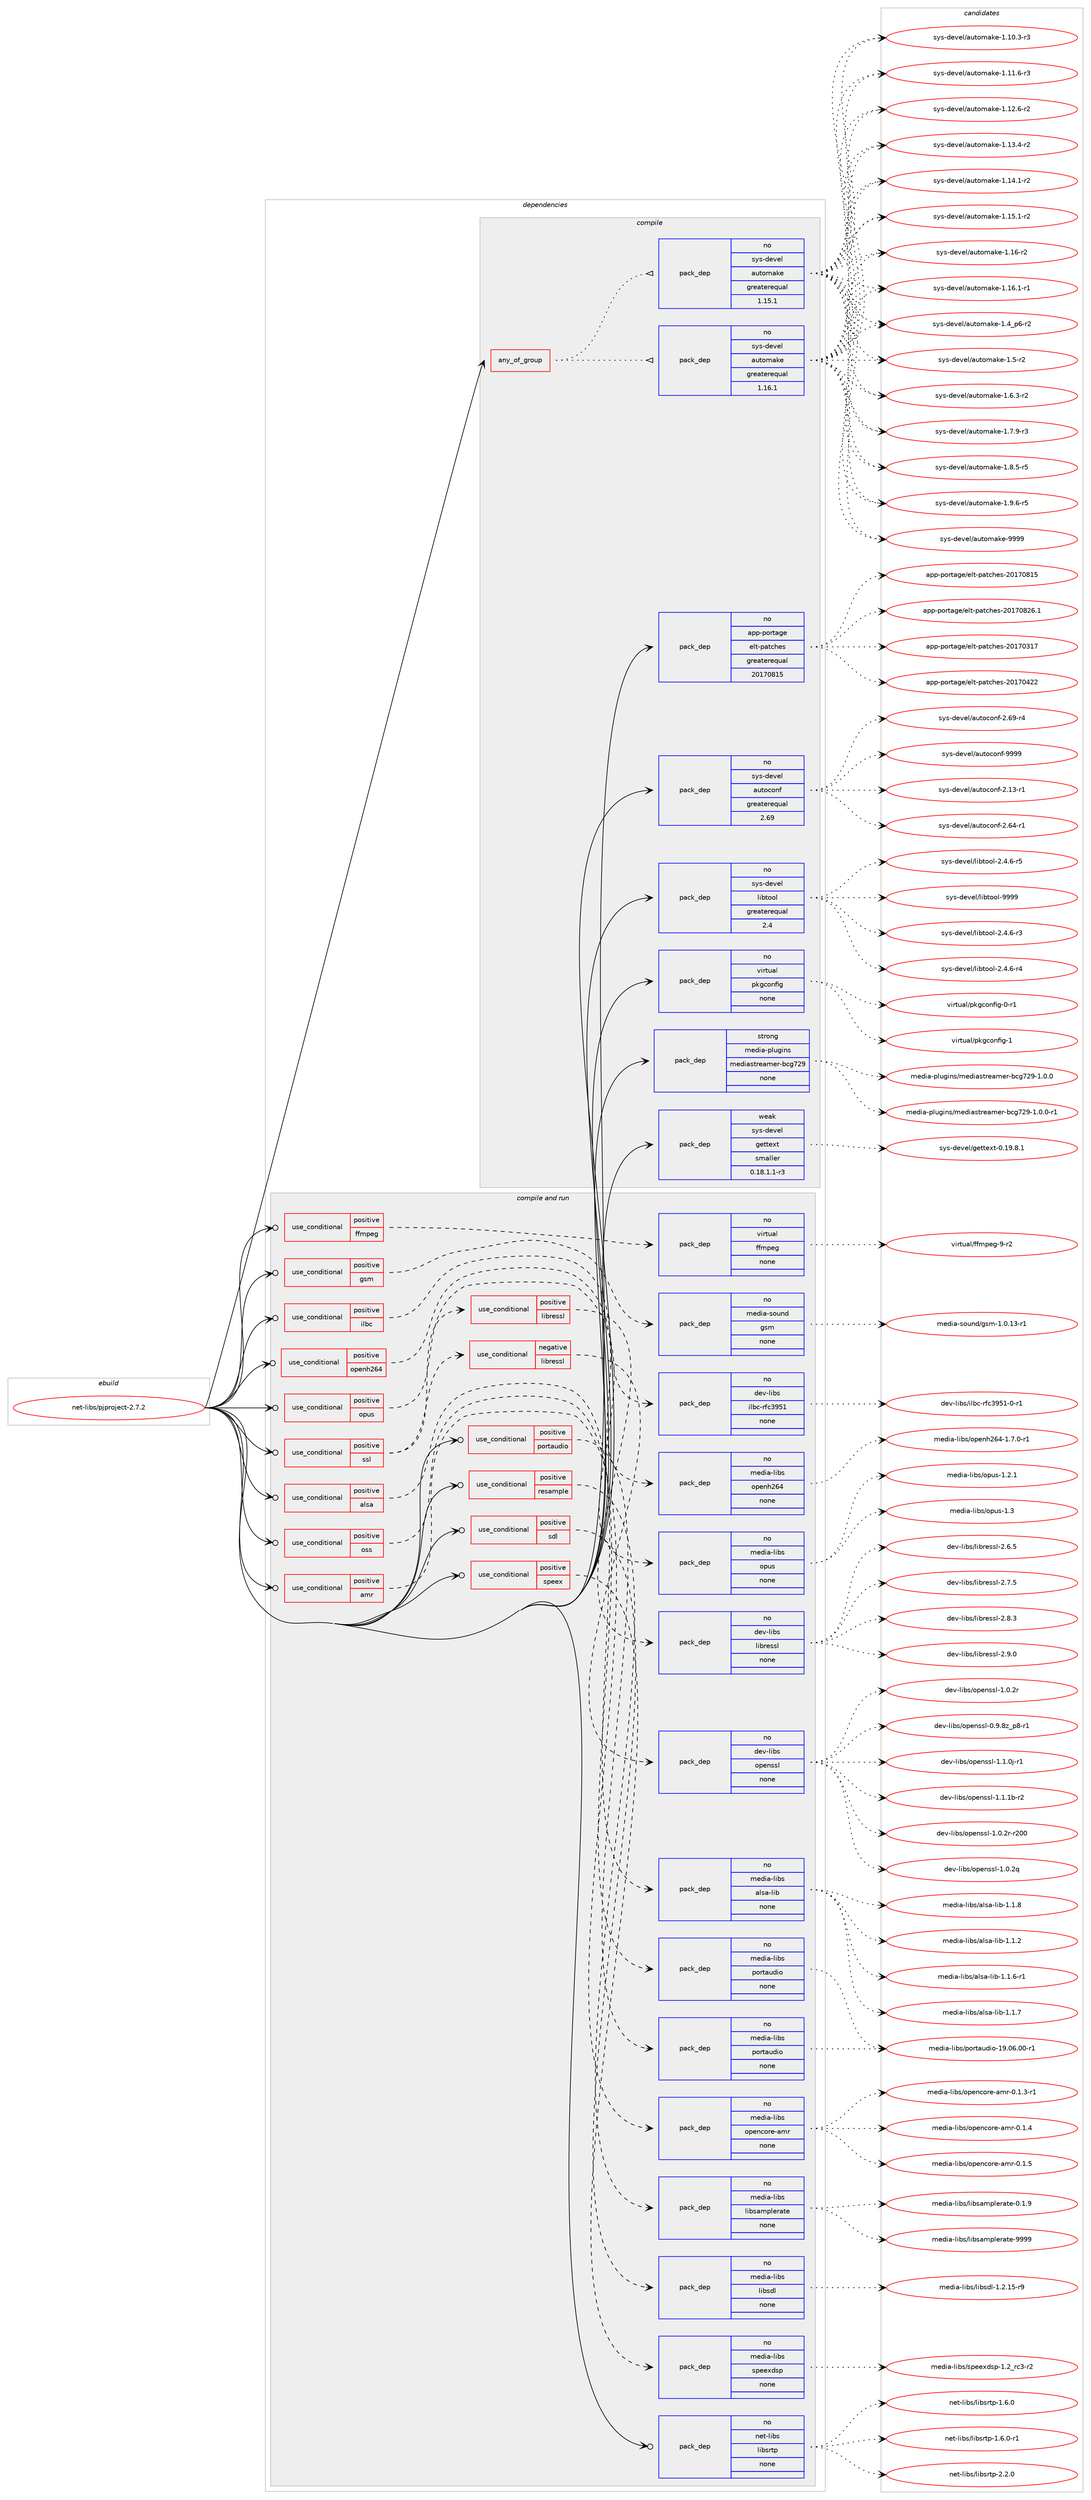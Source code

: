 digraph prolog {

# *************
# Graph options
# *************

newrank=true;
concentrate=true;
compound=true;
graph [rankdir=LR,fontname=Helvetica,fontsize=10,ranksep=1.5];#, ranksep=2.5, nodesep=0.2];
edge  [arrowhead=vee];
node  [fontname=Helvetica,fontsize=10];

# **********
# The ebuild
# **********

subgraph cluster_leftcol {
color=gray;
rank=same;
label=<<i>ebuild</i>>;
id [label="net-libs/pjproject-2.7.2", color=red, width=4, href="../net-libs/pjproject-2.7.2.svg"];
}

# ****************
# The dependencies
# ****************

subgraph cluster_midcol {
color=gray;
label=<<i>dependencies</i>>;
subgraph cluster_compile {
fillcolor="#eeeeee";
style=filled;
label=<<i>compile</i>>;
subgraph any26203 {
dependency1661748 [label=<<TABLE BORDER="0" CELLBORDER="1" CELLSPACING="0" CELLPADDING="4"><TR><TD CELLPADDING="10">any_of_group</TD></TR></TABLE>>, shape=none, color=red];subgraph pack1188026 {
dependency1661749 [label=<<TABLE BORDER="0" CELLBORDER="1" CELLSPACING="0" CELLPADDING="4" WIDTH="220"><TR><TD ROWSPAN="6" CELLPADDING="30">pack_dep</TD></TR><TR><TD WIDTH="110">no</TD></TR><TR><TD>sys-devel</TD></TR><TR><TD>automake</TD></TR><TR><TD>greaterequal</TD></TR><TR><TD>1.16.1</TD></TR></TABLE>>, shape=none, color=blue];
}
dependency1661748:e -> dependency1661749:w [weight=20,style="dotted",arrowhead="oinv"];
subgraph pack1188027 {
dependency1661750 [label=<<TABLE BORDER="0" CELLBORDER="1" CELLSPACING="0" CELLPADDING="4" WIDTH="220"><TR><TD ROWSPAN="6" CELLPADDING="30">pack_dep</TD></TR><TR><TD WIDTH="110">no</TD></TR><TR><TD>sys-devel</TD></TR><TR><TD>automake</TD></TR><TR><TD>greaterequal</TD></TR><TR><TD>1.15.1</TD></TR></TABLE>>, shape=none, color=blue];
}
dependency1661748:e -> dependency1661750:w [weight=20,style="dotted",arrowhead="oinv"];
}
id:e -> dependency1661748:w [weight=20,style="solid",arrowhead="vee"];
subgraph pack1188028 {
dependency1661751 [label=<<TABLE BORDER="0" CELLBORDER="1" CELLSPACING="0" CELLPADDING="4" WIDTH="220"><TR><TD ROWSPAN="6" CELLPADDING="30">pack_dep</TD></TR><TR><TD WIDTH="110">no</TD></TR><TR><TD>app-portage</TD></TR><TR><TD>elt-patches</TD></TR><TR><TD>greaterequal</TD></TR><TR><TD>20170815</TD></TR></TABLE>>, shape=none, color=blue];
}
id:e -> dependency1661751:w [weight=20,style="solid",arrowhead="vee"];
subgraph pack1188029 {
dependency1661752 [label=<<TABLE BORDER="0" CELLBORDER="1" CELLSPACING="0" CELLPADDING="4" WIDTH="220"><TR><TD ROWSPAN="6" CELLPADDING="30">pack_dep</TD></TR><TR><TD WIDTH="110">no</TD></TR><TR><TD>sys-devel</TD></TR><TR><TD>autoconf</TD></TR><TR><TD>greaterequal</TD></TR><TR><TD>2.69</TD></TR></TABLE>>, shape=none, color=blue];
}
id:e -> dependency1661752:w [weight=20,style="solid",arrowhead="vee"];
subgraph pack1188030 {
dependency1661753 [label=<<TABLE BORDER="0" CELLBORDER="1" CELLSPACING="0" CELLPADDING="4" WIDTH="220"><TR><TD ROWSPAN="6" CELLPADDING="30">pack_dep</TD></TR><TR><TD WIDTH="110">no</TD></TR><TR><TD>sys-devel</TD></TR><TR><TD>libtool</TD></TR><TR><TD>greaterequal</TD></TR><TR><TD>2.4</TD></TR></TABLE>>, shape=none, color=blue];
}
id:e -> dependency1661753:w [weight=20,style="solid",arrowhead="vee"];
subgraph pack1188031 {
dependency1661754 [label=<<TABLE BORDER="0" CELLBORDER="1" CELLSPACING="0" CELLPADDING="4" WIDTH="220"><TR><TD ROWSPAN="6" CELLPADDING="30">pack_dep</TD></TR><TR><TD WIDTH="110">no</TD></TR><TR><TD>virtual</TD></TR><TR><TD>pkgconfig</TD></TR><TR><TD>none</TD></TR><TR><TD></TD></TR></TABLE>>, shape=none, color=blue];
}
id:e -> dependency1661754:w [weight=20,style="solid",arrowhead="vee"];
subgraph pack1188032 {
dependency1661755 [label=<<TABLE BORDER="0" CELLBORDER="1" CELLSPACING="0" CELLPADDING="4" WIDTH="220"><TR><TD ROWSPAN="6" CELLPADDING="30">pack_dep</TD></TR><TR><TD WIDTH="110">strong</TD></TR><TR><TD>media-plugins</TD></TR><TR><TD>mediastreamer-bcg729</TD></TR><TR><TD>none</TD></TR><TR><TD></TD></TR></TABLE>>, shape=none, color=blue];
}
id:e -> dependency1661755:w [weight=20,style="solid",arrowhead="vee"];
subgraph pack1188033 {
dependency1661756 [label=<<TABLE BORDER="0" CELLBORDER="1" CELLSPACING="0" CELLPADDING="4" WIDTH="220"><TR><TD ROWSPAN="6" CELLPADDING="30">pack_dep</TD></TR><TR><TD WIDTH="110">weak</TD></TR><TR><TD>sys-devel</TD></TR><TR><TD>gettext</TD></TR><TR><TD>smaller</TD></TR><TR><TD>0.18.1.1-r3</TD></TR></TABLE>>, shape=none, color=blue];
}
id:e -> dependency1661756:w [weight=20,style="solid",arrowhead="vee"];
}
subgraph cluster_compileandrun {
fillcolor="#eeeeee";
style=filled;
label=<<i>compile and run</i>>;
subgraph cond446731 {
dependency1661757 [label=<<TABLE BORDER="0" CELLBORDER="1" CELLSPACING="0" CELLPADDING="4"><TR><TD ROWSPAN="3" CELLPADDING="10">use_conditional</TD></TR><TR><TD>positive</TD></TR><TR><TD>alsa</TD></TR></TABLE>>, shape=none, color=red];
subgraph pack1188034 {
dependency1661758 [label=<<TABLE BORDER="0" CELLBORDER="1" CELLSPACING="0" CELLPADDING="4" WIDTH="220"><TR><TD ROWSPAN="6" CELLPADDING="30">pack_dep</TD></TR><TR><TD WIDTH="110">no</TD></TR><TR><TD>media-libs</TD></TR><TR><TD>alsa-lib</TD></TR><TR><TD>none</TD></TR><TR><TD></TD></TR></TABLE>>, shape=none, color=blue];
}
dependency1661757:e -> dependency1661758:w [weight=20,style="dashed",arrowhead="vee"];
}
id:e -> dependency1661757:w [weight=20,style="solid",arrowhead="odotvee"];
subgraph cond446732 {
dependency1661759 [label=<<TABLE BORDER="0" CELLBORDER="1" CELLSPACING="0" CELLPADDING="4"><TR><TD ROWSPAN="3" CELLPADDING="10">use_conditional</TD></TR><TR><TD>positive</TD></TR><TR><TD>amr</TD></TR></TABLE>>, shape=none, color=red];
subgraph pack1188035 {
dependency1661760 [label=<<TABLE BORDER="0" CELLBORDER="1" CELLSPACING="0" CELLPADDING="4" WIDTH="220"><TR><TD ROWSPAN="6" CELLPADDING="30">pack_dep</TD></TR><TR><TD WIDTH="110">no</TD></TR><TR><TD>media-libs</TD></TR><TR><TD>opencore-amr</TD></TR><TR><TD>none</TD></TR><TR><TD></TD></TR></TABLE>>, shape=none, color=blue];
}
dependency1661759:e -> dependency1661760:w [weight=20,style="dashed",arrowhead="vee"];
}
id:e -> dependency1661759:w [weight=20,style="solid",arrowhead="odotvee"];
subgraph cond446733 {
dependency1661761 [label=<<TABLE BORDER="0" CELLBORDER="1" CELLSPACING="0" CELLPADDING="4"><TR><TD ROWSPAN="3" CELLPADDING="10">use_conditional</TD></TR><TR><TD>positive</TD></TR><TR><TD>ffmpeg</TD></TR></TABLE>>, shape=none, color=red];
subgraph pack1188036 {
dependency1661762 [label=<<TABLE BORDER="0" CELLBORDER="1" CELLSPACING="0" CELLPADDING="4" WIDTH="220"><TR><TD ROWSPAN="6" CELLPADDING="30">pack_dep</TD></TR><TR><TD WIDTH="110">no</TD></TR><TR><TD>virtual</TD></TR><TR><TD>ffmpeg</TD></TR><TR><TD>none</TD></TR><TR><TD></TD></TR></TABLE>>, shape=none, color=blue];
}
dependency1661761:e -> dependency1661762:w [weight=20,style="dashed",arrowhead="vee"];
}
id:e -> dependency1661761:w [weight=20,style="solid",arrowhead="odotvee"];
subgraph cond446734 {
dependency1661763 [label=<<TABLE BORDER="0" CELLBORDER="1" CELLSPACING="0" CELLPADDING="4"><TR><TD ROWSPAN="3" CELLPADDING="10">use_conditional</TD></TR><TR><TD>positive</TD></TR><TR><TD>gsm</TD></TR></TABLE>>, shape=none, color=red];
subgraph pack1188037 {
dependency1661764 [label=<<TABLE BORDER="0" CELLBORDER="1" CELLSPACING="0" CELLPADDING="4" WIDTH="220"><TR><TD ROWSPAN="6" CELLPADDING="30">pack_dep</TD></TR><TR><TD WIDTH="110">no</TD></TR><TR><TD>media-sound</TD></TR><TR><TD>gsm</TD></TR><TR><TD>none</TD></TR><TR><TD></TD></TR></TABLE>>, shape=none, color=blue];
}
dependency1661763:e -> dependency1661764:w [weight=20,style="dashed",arrowhead="vee"];
}
id:e -> dependency1661763:w [weight=20,style="solid",arrowhead="odotvee"];
subgraph cond446735 {
dependency1661765 [label=<<TABLE BORDER="0" CELLBORDER="1" CELLSPACING="0" CELLPADDING="4"><TR><TD ROWSPAN="3" CELLPADDING="10">use_conditional</TD></TR><TR><TD>positive</TD></TR><TR><TD>ilbc</TD></TR></TABLE>>, shape=none, color=red];
subgraph pack1188038 {
dependency1661766 [label=<<TABLE BORDER="0" CELLBORDER="1" CELLSPACING="0" CELLPADDING="4" WIDTH="220"><TR><TD ROWSPAN="6" CELLPADDING="30">pack_dep</TD></TR><TR><TD WIDTH="110">no</TD></TR><TR><TD>dev-libs</TD></TR><TR><TD>ilbc-rfc3951</TD></TR><TR><TD>none</TD></TR><TR><TD></TD></TR></TABLE>>, shape=none, color=blue];
}
dependency1661765:e -> dependency1661766:w [weight=20,style="dashed",arrowhead="vee"];
}
id:e -> dependency1661765:w [weight=20,style="solid",arrowhead="odotvee"];
subgraph cond446736 {
dependency1661767 [label=<<TABLE BORDER="0" CELLBORDER="1" CELLSPACING="0" CELLPADDING="4"><TR><TD ROWSPAN="3" CELLPADDING="10">use_conditional</TD></TR><TR><TD>positive</TD></TR><TR><TD>openh264</TD></TR></TABLE>>, shape=none, color=red];
subgraph pack1188039 {
dependency1661768 [label=<<TABLE BORDER="0" CELLBORDER="1" CELLSPACING="0" CELLPADDING="4" WIDTH="220"><TR><TD ROWSPAN="6" CELLPADDING="30">pack_dep</TD></TR><TR><TD WIDTH="110">no</TD></TR><TR><TD>media-libs</TD></TR><TR><TD>openh264</TD></TR><TR><TD>none</TD></TR><TR><TD></TD></TR></TABLE>>, shape=none, color=blue];
}
dependency1661767:e -> dependency1661768:w [weight=20,style="dashed",arrowhead="vee"];
}
id:e -> dependency1661767:w [weight=20,style="solid",arrowhead="odotvee"];
subgraph cond446737 {
dependency1661769 [label=<<TABLE BORDER="0" CELLBORDER="1" CELLSPACING="0" CELLPADDING="4"><TR><TD ROWSPAN="3" CELLPADDING="10">use_conditional</TD></TR><TR><TD>positive</TD></TR><TR><TD>opus</TD></TR></TABLE>>, shape=none, color=red];
subgraph pack1188040 {
dependency1661770 [label=<<TABLE BORDER="0" CELLBORDER="1" CELLSPACING="0" CELLPADDING="4" WIDTH="220"><TR><TD ROWSPAN="6" CELLPADDING="30">pack_dep</TD></TR><TR><TD WIDTH="110">no</TD></TR><TR><TD>media-libs</TD></TR><TR><TD>opus</TD></TR><TR><TD>none</TD></TR><TR><TD></TD></TR></TABLE>>, shape=none, color=blue];
}
dependency1661769:e -> dependency1661770:w [weight=20,style="dashed",arrowhead="vee"];
}
id:e -> dependency1661769:w [weight=20,style="solid",arrowhead="odotvee"];
subgraph cond446738 {
dependency1661771 [label=<<TABLE BORDER="0" CELLBORDER="1" CELLSPACING="0" CELLPADDING="4"><TR><TD ROWSPAN="3" CELLPADDING="10">use_conditional</TD></TR><TR><TD>positive</TD></TR><TR><TD>oss</TD></TR></TABLE>>, shape=none, color=red];
subgraph pack1188041 {
dependency1661772 [label=<<TABLE BORDER="0" CELLBORDER="1" CELLSPACING="0" CELLPADDING="4" WIDTH="220"><TR><TD ROWSPAN="6" CELLPADDING="30">pack_dep</TD></TR><TR><TD WIDTH="110">no</TD></TR><TR><TD>media-libs</TD></TR><TR><TD>portaudio</TD></TR><TR><TD>none</TD></TR><TR><TD></TD></TR></TABLE>>, shape=none, color=blue];
}
dependency1661771:e -> dependency1661772:w [weight=20,style="dashed",arrowhead="vee"];
}
id:e -> dependency1661771:w [weight=20,style="solid",arrowhead="odotvee"];
subgraph cond446739 {
dependency1661773 [label=<<TABLE BORDER="0" CELLBORDER="1" CELLSPACING="0" CELLPADDING="4"><TR><TD ROWSPAN="3" CELLPADDING="10">use_conditional</TD></TR><TR><TD>positive</TD></TR><TR><TD>portaudio</TD></TR></TABLE>>, shape=none, color=red];
subgraph pack1188042 {
dependency1661774 [label=<<TABLE BORDER="0" CELLBORDER="1" CELLSPACING="0" CELLPADDING="4" WIDTH="220"><TR><TD ROWSPAN="6" CELLPADDING="30">pack_dep</TD></TR><TR><TD WIDTH="110">no</TD></TR><TR><TD>media-libs</TD></TR><TR><TD>portaudio</TD></TR><TR><TD>none</TD></TR><TR><TD></TD></TR></TABLE>>, shape=none, color=blue];
}
dependency1661773:e -> dependency1661774:w [weight=20,style="dashed",arrowhead="vee"];
}
id:e -> dependency1661773:w [weight=20,style="solid",arrowhead="odotvee"];
subgraph cond446740 {
dependency1661775 [label=<<TABLE BORDER="0" CELLBORDER="1" CELLSPACING="0" CELLPADDING="4"><TR><TD ROWSPAN="3" CELLPADDING="10">use_conditional</TD></TR><TR><TD>positive</TD></TR><TR><TD>resample</TD></TR></TABLE>>, shape=none, color=red];
subgraph pack1188043 {
dependency1661776 [label=<<TABLE BORDER="0" CELLBORDER="1" CELLSPACING="0" CELLPADDING="4" WIDTH="220"><TR><TD ROWSPAN="6" CELLPADDING="30">pack_dep</TD></TR><TR><TD WIDTH="110">no</TD></TR><TR><TD>media-libs</TD></TR><TR><TD>libsamplerate</TD></TR><TR><TD>none</TD></TR><TR><TD></TD></TR></TABLE>>, shape=none, color=blue];
}
dependency1661775:e -> dependency1661776:w [weight=20,style="dashed",arrowhead="vee"];
}
id:e -> dependency1661775:w [weight=20,style="solid",arrowhead="odotvee"];
subgraph cond446741 {
dependency1661777 [label=<<TABLE BORDER="0" CELLBORDER="1" CELLSPACING="0" CELLPADDING="4"><TR><TD ROWSPAN="3" CELLPADDING="10">use_conditional</TD></TR><TR><TD>positive</TD></TR><TR><TD>sdl</TD></TR></TABLE>>, shape=none, color=red];
subgraph pack1188044 {
dependency1661778 [label=<<TABLE BORDER="0" CELLBORDER="1" CELLSPACING="0" CELLPADDING="4" WIDTH="220"><TR><TD ROWSPAN="6" CELLPADDING="30">pack_dep</TD></TR><TR><TD WIDTH="110">no</TD></TR><TR><TD>media-libs</TD></TR><TR><TD>libsdl</TD></TR><TR><TD>none</TD></TR><TR><TD></TD></TR></TABLE>>, shape=none, color=blue];
}
dependency1661777:e -> dependency1661778:w [weight=20,style="dashed",arrowhead="vee"];
}
id:e -> dependency1661777:w [weight=20,style="solid",arrowhead="odotvee"];
subgraph cond446742 {
dependency1661779 [label=<<TABLE BORDER="0" CELLBORDER="1" CELLSPACING="0" CELLPADDING="4"><TR><TD ROWSPAN="3" CELLPADDING="10">use_conditional</TD></TR><TR><TD>positive</TD></TR><TR><TD>speex</TD></TR></TABLE>>, shape=none, color=red];
subgraph pack1188045 {
dependency1661780 [label=<<TABLE BORDER="0" CELLBORDER="1" CELLSPACING="0" CELLPADDING="4" WIDTH="220"><TR><TD ROWSPAN="6" CELLPADDING="30">pack_dep</TD></TR><TR><TD WIDTH="110">no</TD></TR><TR><TD>media-libs</TD></TR><TR><TD>speexdsp</TD></TR><TR><TD>none</TD></TR><TR><TD></TD></TR></TABLE>>, shape=none, color=blue];
}
dependency1661779:e -> dependency1661780:w [weight=20,style="dashed",arrowhead="vee"];
}
id:e -> dependency1661779:w [weight=20,style="solid",arrowhead="odotvee"];
subgraph cond446743 {
dependency1661781 [label=<<TABLE BORDER="0" CELLBORDER="1" CELLSPACING="0" CELLPADDING="4"><TR><TD ROWSPAN="3" CELLPADDING="10">use_conditional</TD></TR><TR><TD>positive</TD></TR><TR><TD>ssl</TD></TR></TABLE>>, shape=none, color=red];
subgraph cond446744 {
dependency1661782 [label=<<TABLE BORDER="0" CELLBORDER="1" CELLSPACING="0" CELLPADDING="4"><TR><TD ROWSPAN="3" CELLPADDING="10">use_conditional</TD></TR><TR><TD>negative</TD></TR><TR><TD>libressl</TD></TR></TABLE>>, shape=none, color=red];
subgraph pack1188046 {
dependency1661783 [label=<<TABLE BORDER="0" CELLBORDER="1" CELLSPACING="0" CELLPADDING="4" WIDTH="220"><TR><TD ROWSPAN="6" CELLPADDING="30">pack_dep</TD></TR><TR><TD WIDTH="110">no</TD></TR><TR><TD>dev-libs</TD></TR><TR><TD>openssl</TD></TR><TR><TD>none</TD></TR><TR><TD></TD></TR></TABLE>>, shape=none, color=blue];
}
dependency1661782:e -> dependency1661783:w [weight=20,style="dashed",arrowhead="vee"];
}
dependency1661781:e -> dependency1661782:w [weight=20,style="dashed",arrowhead="vee"];
subgraph cond446745 {
dependency1661784 [label=<<TABLE BORDER="0" CELLBORDER="1" CELLSPACING="0" CELLPADDING="4"><TR><TD ROWSPAN="3" CELLPADDING="10">use_conditional</TD></TR><TR><TD>positive</TD></TR><TR><TD>libressl</TD></TR></TABLE>>, shape=none, color=red];
subgraph pack1188047 {
dependency1661785 [label=<<TABLE BORDER="0" CELLBORDER="1" CELLSPACING="0" CELLPADDING="4" WIDTH="220"><TR><TD ROWSPAN="6" CELLPADDING="30">pack_dep</TD></TR><TR><TD WIDTH="110">no</TD></TR><TR><TD>dev-libs</TD></TR><TR><TD>libressl</TD></TR><TR><TD>none</TD></TR><TR><TD></TD></TR></TABLE>>, shape=none, color=blue];
}
dependency1661784:e -> dependency1661785:w [weight=20,style="dashed",arrowhead="vee"];
}
dependency1661781:e -> dependency1661784:w [weight=20,style="dashed",arrowhead="vee"];
}
id:e -> dependency1661781:w [weight=20,style="solid",arrowhead="odotvee"];
subgraph pack1188048 {
dependency1661786 [label=<<TABLE BORDER="0" CELLBORDER="1" CELLSPACING="0" CELLPADDING="4" WIDTH="220"><TR><TD ROWSPAN="6" CELLPADDING="30">pack_dep</TD></TR><TR><TD WIDTH="110">no</TD></TR><TR><TD>net-libs</TD></TR><TR><TD>libsrtp</TD></TR><TR><TD>none</TD></TR><TR><TD></TD></TR></TABLE>>, shape=none, color=blue];
}
id:e -> dependency1661786:w [weight=20,style="solid",arrowhead="odotvee"];
}
subgraph cluster_run {
fillcolor="#eeeeee";
style=filled;
label=<<i>run</i>>;
}
}

# **************
# The candidates
# **************

subgraph cluster_choices {
rank=same;
color=gray;
label=<<i>candidates</i>>;

subgraph choice1188026 {
color=black;
nodesep=1;
choice11512111545100101118101108479711711611110997107101454946494846514511451 [label="sys-devel/automake-1.10.3-r3", color=red, width=4,href="../sys-devel/automake-1.10.3-r3.svg"];
choice11512111545100101118101108479711711611110997107101454946494946544511451 [label="sys-devel/automake-1.11.6-r3", color=red, width=4,href="../sys-devel/automake-1.11.6-r3.svg"];
choice11512111545100101118101108479711711611110997107101454946495046544511450 [label="sys-devel/automake-1.12.6-r2", color=red, width=4,href="../sys-devel/automake-1.12.6-r2.svg"];
choice11512111545100101118101108479711711611110997107101454946495146524511450 [label="sys-devel/automake-1.13.4-r2", color=red, width=4,href="../sys-devel/automake-1.13.4-r2.svg"];
choice11512111545100101118101108479711711611110997107101454946495246494511450 [label="sys-devel/automake-1.14.1-r2", color=red, width=4,href="../sys-devel/automake-1.14.1-r2.svg"];
choice11512111545100101118101108479711711611110997107101454946495346494511450 [label="sys-devel/automake-1.15.1-r2", color=red, width=4,href="../sys-devel/automake-1.15.1-r2.svg"];
choice1151211154510010111810110847971171161111099710710145494649544511450 [label="sys-devel/automake-1.16-r2", color=red, width=4,href="../sys-devel/automake-1.16-r2.svg"];
choice11512111545100101118101108479711711611110997107101454946495446494511449 [label="sys-devel/automake-1.16.1-r1", color=red, width=4,href="../sys-devel/automake-1.16.1-r1.svg"];
choice115121115451001011181011084797117116111109971071014549465295112544511450 [label="sys-devel/automake-1.4_p6-r2", color=red, width=4,href="../sys-devel/automake-1.4_p6-r2.svg"];
choice11512111545100101118101108479711711611110997107101454946534511450 [label="sys-devel/automake-1.5-r2", color=red, width=4,href="../sys-devel/automake-1.5-r2.svg"];
choice115121115451001011181011084797117116111109971071014549465446514511450 [label="sys-devel/automake-1.6.3-r2", color=red, width=4,href="../sys-devel/automake-1.6.3-r2.svg"];
choice115121115451001011181011084797117116111109971071014549465546574511451 [label="sys-devel/automake-1.7.9-r3", color=red, width=4,href="../sys-devel/automake-1.7.9-r3.svg"];
choice115121115451001011181011084797117116111109971071014549465646534511453 [label="sys-devel/automake-1.8.5-r5", color=red, width=4,href="../sys-devel/automake-1.8.5-r5.svg"];
choice115121115451001011181011084797117116111109971071014549465746544511453 [label="sys-devel/automake-1.9.6-r5", color=red, width=4,href="../sys-devel/automake-1.9.6-r5.svg"];
choice115121115451001011181011084797117116111109971071014557575757 [label="sys-devel/automake-9999", color=red, width=4,href="../sys-devel/automake-9999.svg"];
dependency1661749:e -> choice11512111545100101118101108479711711611110997107101454946494846514511451:w [style=dotted,weight="100"];
dependency1661749:e -> choice11512111545100101118101108479711711611110997107101454946494946544511451:w [style=dotted,weight="100"];
dependency1661749:e -> choice11512111545100101118101108479711711611110997107101454946495046544511450:w [style=dotted,weight="100"];
dependency1661749:e -> choice11512111545100101118101108479711711611110997107101454946495146524511450:w [style=dotted,weight="100"];
dependency1661749:e -> choice11512111545100101118101108479711711611110997107101454946495246494511450:w [style=dotted,weight="100"];
dependency1661749:e -> choice11512111545100101118101108479711711611110997107101454946495346494511450:w [style=dotted,weight="100"];
dependency1661749:e -> choice1151211154510010111810110847971171161111099710710145494649544511450:w [style=dotted,weight="100"];
dependency1661749:e -> choice11512111545100101118101108479711711611110997107101454946495446494511449:w [style=dotted,weight="100"];
dependency1661749:e -> choice115121115451001011181011084797117116111109971071014549465295112544511450:w [style=dotted,weight="100"];
dependency1661749:e -> choice11512111545100101118101108479711711611110997107101454946534511450:w [style=dotted,weight="100"];
dependency1661749:e -> choice115121115451001011181011084797117116111109971071014549465446514511450:w [style=dotted,weight="100"];
dependency1661749:e -> choice115121115451001011181011084797117116111109971071014549465546574511451:w [style=dotted,weight="100"];
dependency1661749:e -> choice115121115451001011181011084797117116111109971071014549465646534511453:w [style=dotted,weight="100"];
dependency1661749:e -> choice115121115451001011181011084797117116111109971071014549465746544511453:w [style=dotted,weight="100"];
dependency1661749:e -> choice115121115451001011181011084797117116111109971071014557575757:w [style=dotted,weight="100"];
}
subgraph choice1188027 {
color=black;
nodesep=1;
choice11512111545100101118101108479711711611110997107101454946494846514511451 [label="sys-devel/automake-1.10.3-r3", color=red, width=4,href="../sys-devel/automake-1.10.3-r3.svg"];
choice11512111545100101118101108479711711611110997107101454946494946544511451 [label="sys-devel/automake-1.11.6-r3", color=red, width=4,href="../sys-devel/automake-1.11.6-r3.svg"];
choice11512111545100101118101108479711711611110997107101454946495046544511450 [label="sys-devel/automake-1.12.6-r2", color=red, width=4,href="../sys-devel/automake-1.12.6-r2.svg"];
choice11512111545100101118101108479711711611110997107101454946495146524511450 [label="sys-devel/automake-1.13.4-r2", color=red, width=4,href="../sys-devel/automake-1.13.4-r2.svg"];
choice11512111545100101118101108479711711611110997107101454946495246494511450 [label="sys-devel/automake-1.14.1-r2", color=red, width=4,href="../sys-devel/automake-1.14.1-r2.svg"];
choice11512111545100101118101108479711711611110997107101454946495346494511450 [label="sys-devel/automake-1.15.1-r2", color=red, width=4,href="../sys-devel/automake-1.15.1-r2.svg"];
choice1151211154510010111810110847971171161111099710710145494649544511450 [label="sys-devel/automake-1.16-r2", color=red, width=4,href="../sys-devel/automake-1.16-r2.svg"];
choice11512111545100101118101108479711711611110997107101454946495446494511449 [label="sys-devel/automake-1.16.1-r1", color=red, width=4,href="../sys-devel/automake-1.16.1-r1.svg"];
choice115121115451001011181011084797117116111109971071014549465295112544511450 [label="sys-devel/automake-1.4_p6-r2", color=red, width=4,href="../sys-devel/automake-1.4_p6-r2.svg"];
choice11512111545100101118101108479711711611110997107101454946534511450 [label="sys-devel/automake-1.5-r2", color=red, width=4,href="../sys-devel/automake-1.5-r2.svg"];
choice115121115451001011181011084797117116111109971071014549465446514511450 [label="sys-devel/automake-1.6.3-r2", color=red, width=4,href="../sys-devel/automake-1.6.3-r2.svg"];
choice115121115451001011181011084797117116111109971071014549465546574511451 [label="sys-devel/automake-1.7.9-r3", color=red, width=4,href="../sys-devel/automake-1.7.9-r3.svg"];
choice115121115451001011181011084797117116111109971071014549465646534511453 [label="sys-devel/automake-1.8.5-r5", color=red, width=4,href="../sys-devel/automake-1.8.5-r5.svg"];
choice115121115451001011181011084797117116111109971071014549465746544511453 [label="sys-devel/automake-1.9.6-r5", color=red, width=4,href="../sys-devel/automake-1.9.6-r5.svg"];
choice115121115451001011181011084797117116111109971071014557575757 [label="sys-devel/automake-9999", color=red, width=4,href="../sys-devel/automake-9999.svg"];
dependency1661750:e -> choice11512111545100101118101108479711711611110997107101454946494846514511451:w [style=dotted,weight="100"];
dependency1661750:e -> choice11512111545100101118101108479711711611110997107101454946494946544511451:w [style=dotted,weight="100"];
dependency1661750:e -> choice11512111545100101118101108479711711611110997107101454946495046544511450:w [style=dotted,weight="100"];
dependency1661750:e -> choice11512111545100101118101108479711711611110997107101454946495146524511450:w [style=dotted,weight="100"];
dependency1661750:e -> choice11512111545100101118101108479711711611110997107101454946495246494511450:w [style=dotted,weight="100"];
dependency1661750:e -> choice11512111545100101118101108479711711611110997107101454946495346494511450:w [style=dotted,weight="100"];
dependency1661750:e -> choice1151211154510010111810110847971171161111099710710145494649544511450:w [style=dotted,weight="100"];
dependency1661750:e -> choice11512111545100101118101108479711711611110997107101454946495446494511449:w [style=dotted,weight="100"];
dependency1661750:e -> choice115121115451001011181011084797117116111109971071014549465295112544511450:w [style=dotted,weight="100"];
dependency1661750:e -> choice11512111545100101118101108479711711611110997107101454946534511450:w [style=dotted,weight="100"];
dependency1661750:e -> choice115121115451001011181011084797117116111109971071014549465446514511450:w [style=dotted,weight="100"];
dependency1661750:e -> choice115121115451001011181011084797117116111109971071014549465546574511451:w [style=dotted,weight="100"];
dependency1661750:e -> choice115121115451001011181011084797117116111109971071014549465646534511453:w [style=dotted,weight="100"];
dependency1661750:e -> choice115121115451001011181011084797117116111109971071014549465746544511453:w [style=dotted,weight="100"];
dependency1661750:e -> choice115121115451001011181011084797117116111109971071014557575757:w [style=dotted,weight="100"];
}
subgraph choice1188028 {
color=black;
nodesep=1;
choice97112112451121111141169710310147101108116451129711699104101115455048495548514955 [label="app-portage/elt-patches-20170317", color=red, width=4,href="../app-portage/elt-patches-20170317.svg"];
choice97112112451121111141169710310147101108116451129711699104101115455048495548525050 [label="app-portage/elt-patches-20170422", color=red, width=4,href="../app-portage/elt-patches-20170422.svg"];
choice97112112451121111141169710310147101108116451129711699104101115455048495548564953 [label="app-portage/elt-patches-20170815", color=red, width=4,href="../app-portage/elt-patches-20170815.svg"];
choice971121124511211111411697103101471011081164511297116991041011154550484955485650544649 [label="app-portage/elt-patches-20170826.1", color=red, width=4,href="../app-portage/elt-patches-20170826.1.svg"];
dependency1661751:e -> choice97112112451121111141169710310147101108116451129711699104101115455048495548514955:w [style=dotted,weight="100"];
dependency1661751:e -> choice97112112451121111141169710310147101108116451129711699104101115455048495548525050:w [style=dotted,weight="100"];
dependency1661751:e -> choice97112112451121111141169710310147101108116451129711699104101115455048495548564953:w [style=dotted,weight="100"];
dependency1661751:e -> choice971121124511211111411697103101471011081164511297116991041011154550484955485650544649:w [style=dotted,weight="100"];
}
subgraph choice1188029 {
color=black;
nodesep=1;
choice1151211154510010111810110847971171161119911111010245504649514511449 [label="sys-devel/autoconf-2.13-r1", color=red, width=4,href="../sys-devel/autoconf-2.13-r1.svg"];
choice1151211154510010111810110847971171161119911111010245504654524511449 [label="sys-devel/autoconf-2.64-r1", color=red, width=4,href="../sys-devel/autoconf-2.64-r1.svg"];
choice1151211154510010111810110847971171161119911111010245504654574511452 [label="sys-devel/autoconf-2.69-r4", color=red, width=4,href="../sys-devel/autoconf-2.69-r4.svg"];
choice115121115451001011181011084797117116111991111101024557575757 [label="sys-devel/autoconf-9999", color=red, width=4,href="../sys-devel/autoconf-9999.svg"];
dependency1661752:e -> choice1151211154510010111810110847971171161119911111010245504649514511449:w [style=dotted,weight="100"];
dependency1661752:e -> choice1151211154510010111810110847971171161119911111010245504654524511449:w [style=dotted,weight="100"];
dependency1661752:e -> choice1151211154510010111810110847971171161119911111010245504654574511452:w [style=dotted,weight="100"];
dependency1661752:e -> choice115121115451001011181011084797117116111991111101024557575757:w [style=dotted,weight="100"];
}
subgraph choice1188030 {
color=black;
nodesep=1;
choice1151211154510010111810110847108105981161111111084550465246544511451 [label="sys-devel/libtool-2.4.6-r3", color=red, width=4,href="../sys-devel/libtool-2.4.6-r3.svg"];
choice1151211154510010111810110847108105981161111111084550465246544511452 [label="sys-devel/libtool-2.4.6-r4", color=red, width=4,href="../sys-devel/libtool-2.4.6-r4.svg"];
choice1151211154510010111810110847108105981161111111084550465246544511453 [label="sys-devel/libtool-2.4.6-r5", color=red, width=4,href="../sys-devel/libtool-2.4.6-r5.svg"];
choice1151211154510010111810110847108105981161111111084557575757 [label="sys-devel/libtool-9999", color=red, width=4,href="../sys-devel/libtool-9999.svg"];
dependency1661753:e -> choice1151211154510010111810110847108105981161111111084550465246544511451:w [style=dotted,weight="100"];
dependency1661753:e -> choice1151211154510010111810110847108105981161111111084550465246544511452:w [style=dotted,weight="100"];
dependency1661753:e -> choice1151211154510010111810110847108105981161111111084550465246544511453:w [style=dotted,weight="100"];
dependency1661753:e -> choice1151211154510010111810110847108105981161111111084557575757:w [style=dotted,weight="100"];
}
subgraph choice1188031 {
color=black;
nodesep=1;
choice11810511411611797108471121071039911111010210510345484511449 [label="virtual/pkgconfig-0-r1", color=red, width=4,href="../virtual/pkgconfig-0-r1.svg"];
choice1181051141161179710847112107103991111101021051034549 [label="virtual/pkgconfig-1", color=red, width=4,href="../virtual/pkgconfig-1.svg"];
dependency1661754:e -> choice11810511411611797108471121071039911111010210510345484511449:w [style=dotted,weight="100"];
dependency1661754:e -> choice1181051141161179710847112107103991111101021051034549:w [style=dotted,weight="100"];
}
subgraph choice1188032 {
color=black;
nodesep=1;
choice1091011001059745112108117103105110115471091011001059711511611410197109101114459899103555057454946484648 [label="media-plugins/mediastreamer-bcg729-1.0.0", color=red, width=4,href="../media-plugins/mediastreamer-bcg729-1.0.0.svg"];
choice10910110010597451121081171031051101154710910110010597115116114101971091011144598991035550574549464846484511449 [label="media-plugins/mediastreamer-bcg729-1.0.0-r1", color=red, width=4,href="../media-plugins/mediastreamer-bcg729-1.0.0-r1.svg"];
dependency1661755:e -> choice1091011001059745112108117103105110115471091011001059711511611410197109101114459899103555057454946484648:w [style=dotted,weight="100"];
dependency1661755:e -> choice10910110010597451121081171031051101154710910110010597115116114101971091011144598991035550574549464846484511449:w [style=dotted,weight="100"];
}
subgraph choice1188033 {
color=black;
nodesep=1;
choice1151211154510010111810110847103101116116101120116454846495746564649 [label="sys-devel/gettext-0.19.8.1", color=red, width=4,href="../sys-devel/gettext-0.19.8.1.svg"];
dependency1661756:e -> choice1151211154510010111810110847103101116116101120116454846495746564649:w [style=dotted,weight="100"];
}
subgraph choice1188034 {
color=black;
nodesep=1;
choice1091011001059745108105981154797108115974510810598454946494650 [label="media-libs/alsa-lib-1.1.2", color=red, width=4,href="../media-libs/alsa-lib-1.1.2.svg"];
choice10910110010597451081059811547971081159745108105984549464946544511449 [label="media-libs/alsa-lib-1.1.6-r1", color=red, width=4,href="../media-libs/alsa-lib-1.1.6-r1.svg"];
choice1091011001059745108105981154797108115974510810598454946494655 [label="media-libs/alsa-lib-1.1.7", color=red, width=4,href="../media-libs/alsa-lib-1.1.7.svg"];
choice1091011001059745108105981154797108115974510810598454946494656 [label="media-libs/alsa-lib-1.1.8", color=red, width=4,href="../media-libs/alsa-lib-1.1.8.svg"];
dependency1661758:e -> choice1091011001059745108105981154797108115974510810598454946494650:w [style=dotted,weight="100"];
dependency1661758:e -> choice10910110010597451081059811547971081159745108105984549464946544511449:w [style=dotted,weight="100"];
dependency1661758:e -> choice1091011001059745108105981154797108115974510810598454946494655:w [style=dotted,weight="100"];
dependency1661758:e -> choice1091011001059745108105981154797108115974510810598454946494656:w [style=dotted,weight="100"];
}
subgraph choice1188035 {
color=black;
nodesep=1;
choice109101100105974510810598115471111121011109911111410145971091144548464946514511449 [label="media-libs/opencore-amr-0.1.3-r1", color=red, width=4,href="../media-libs/opencore-amr-0.1.3-r1.svg"];
choice10910110010597451081059811547111112101110991111141014597109114454846494652 [label="media-libs/opencore-amr-0.1.4", color=red, width=4,href="../media-libs/opencore-amr-0.1.4.svg"];
choice10910110010597451081059811547111112101110991111141014597109114454846494653 [label="media-libs/opencore-amr-0.1.5", color=red, width=4,href="../media-libs/opencore-amr-0.1.5.svg"];
dependency1661760:e -> choice109101100105974510810598115471111121011109911111410145971091144548464946514511449:w [style=dotted,weight="100"];
dependency1661760:e -> choice10910110010597451081059811547111112101110991111141014597109114454846494652:w [style=dotted,weight="100"];
dependency1661760:e -> choice10910110010597451081059811547111112101110991111141014597109114454846494653:w [style=dotted,weight="100"];
}
subgraph choice1188036 {
color=black;
nodesep=1;
choice118105114116117971084710210210911210110345574511450 [label="virtual/ffmpeg-9-r2", color=red, width=4,href="../virtual/ffmpeg-9-r2.svg"];
dependency1661762:e -> choice118105114116117971084710210210911210110345574511450:w [style=dotted,weight="100"];
}
subgraph choice1188037 {
color=black;
nodesep=1;
choice109101100105974511511111711010047103115109454946484649514511449 [label="media-sound/gsm-1.0.13-r1", color=red, width=4,href="../media-sound/gsm-1.0.13-r1.svg"];
dependency1661764:e -> choice109101100105974511511111711010047103115109454946484649514511449:w [style=dotted,weight="100"];
}
subgraph choice1188038 {
color=black;
nodesep=1;
choice100101118451081059811547105108989945114102995157534945484511449 [label="dev-libs/ilbc-rfc3951-0-r1", color=red, width=4,href="../dev-libs/ilbc-rfc3951-0-r1.svg"];
dependency1661766:e -> choice100101118451081059811547105108989945114102995157534945484511449:w [style=dotted,weight="100"];
}
subgraph choice1188039 {
color=black;
nodesep=1;
choice109101100105974510810598115471111121011101045054524549465546484511449 [label="media-libs/openh264-1.7.0-r1", color=red, width=4,href="../media-libs/openh264-1.7.0-r1.svg"];
dependency1661768:e -> choice109101100105974510810598115471111121011101045054524549465546484511449:w [style=dotted,weight="100"];
}
subgraph choice1188040 {
color=black;
nodesep=1;
choice10910110010597451081059811547111112117115454946504649 [label="media-libs/opus-1.2.1", color=red, width=4,href="../media-libs/opus-1.2.1.svg"];
choice1091011001059745108105981154711111211711545494651 [label="media-libs/opus-1.3", color=red, width=4,href="../media-libs/opus-1.3.svg"];
dependency1661770:e -> choice10910110010597451081059811547111112117115454946504649:w [style=dotted,weight="100"];
dependency1661770:e -> choice1091011001059745108105981154711111211711545494651:w [style=dotted,weight="100"];
}
subgraph choice1188041 {
color=black;
nodesep=1;
choice10910110010597451081059811547112111114116971171001051114549574648544648484511449 [label="media-libs/portaudio-19.06.00-r1", color=red, width=4,href="../media-libs/portaudio-19.06.00-r1.svg"];
dependency1661772:e -> choice10910110010597451081059811547112111114116971171001051114549574648544648484511449:w [style=dotted,weight="100"];
}
subgraph choice1188042 {
color=black;
nodesep=1;
choice10910110010597451081059811547112111114116971171001051114549574648544648484511449 [label="media-libs/portaudio-19.06.00-r1", color=red, width=4,href="../media-libs/portaudio-19.06.00-r1.svg"];
dependency1661774:e -> choice10910110010597451081059811547112111114116971171001051114549574648544648484511449:w [style=dotted,weight="100"];
}
subgraph choice1188043 {
color=black;
nodesep=1;
choice10910110010597451081059811547108105981159710911210810111497116101454846494657 [label="media-libs/libsamplerate-0.1.9", color=red, width=4,href="../media-libs/libsamplerate-0.1.9.svg"];
choice109101100105974510810598115471081059811597109112108101114971161014557575757 [label="media-libs/libsamplerate-9999", color=red, width=4,href="../media-libs/libsamplerate-9999.svg"];
dependency1661776:e -> choice10910110010597451081059811547108105981159710911210810111497116101454846494657:w [style=dotted,weight="100"];
dependency1661776:e -> choice109101100105974510810598115471081059811597109112108101114971161014557575757:w [style=dotted,weight="100"];
}
subgraph choice1188044 {
color=black;
nodesep=1;
choice1091011001059745108105981154710810598115100108454946504649534511457 [label="media-libs/libsdl-1.2.15-r9", color=red, width=4,href="../media-libs/libsdl-1.2.15-r9.svg"];
dependency1661778:e -> choice1091011001059745108105981154710810598115100108454946504649534511457:w [style=dotted,weight="100"];
}
subgraph choice1188045 {
color=black;
nodesep=1;
choice10910110010597451081059811547115112101101120100115112454946509511499514511450 [label="media-libs/speexdsp-1.2_rc3-r2", color=red, width=4,href="../media-libs/speexdsp-1.2_rc3-r2.svg"];
dependency1661780:e -> choice10910110010597451081059811547115112101101120100115112454946509511499514511450:w [style=dotted,weight="100"];
}
subgraph choice1188046 {
color=black;
nodesep=1;
choice10010111845108105981154711111210111011511510845484657465612295112564511449 [label="dev-libs/openssl-0.9.8z_p8-r1", color=red, width=4,href="../dev-libs/openssl-0.9.8z_p8-r1.svg"];
choice100101118451081059811547111112101110115115108454946484650113 [label="dev-libs/openssl-1.0.2q", color=red, width=4,href="../dev-libs/openssl-1.0.2q.svg"];
choice100101118451081059811547111112101110115115108454946484650114 [label="dev-libs/openssl-1.0.2r", color=red, width=4,href="../dev-libs/openssl-1.0.2r.svg"];
choice10010111845108105981154711111210111011511510845494648465011445114504848 [label="dev-libs/openssl-1.0.2r-r200", color=red, width=4,href="../dev-libs/openssl-1.0.2r-r200.svg"];
choice1001011184510810598115471111121011101151151084549464946481064511449 [label="dev-libs/openssl-1.1.0j-r1", color=red, width=4,href="../dev-libs/openssl-1.1.0j-r1.svg"];
choice100101118451081059811547111112101110115115108454946494649984511450 [label="dev-libs/openssl-1.1.1b-r2", color=red, width=4,href="../dev-libs/openssl-1.1.1b-r2.svg"];
dependency1661783:e -> choice10010111845108105981154711111210111011511510845484657465612295112564511449:w [style=dotted,weight="100"];
dependency1661783:e -> choice100101118451081059811547111112101110115115108454946484650113:w [style=dotted,weight="100"];
dependency1661783:e -> choice100101118451081059811547111112101110115115108454946484650114:w [style=dotted,weight="100"];
dependency1661783:e -> choice10010111845108105981154711111210111011511510845494648465011445114504848:w [style=dotted,weight="100"];
dependency1661783:e -> choice1001011184510810598115471111121011101151151084549464946481064511449:w [style=dotted,weight="100"];
dependency1661783:e -> choice100101118451081059811547111112101110115115108454946494649984511450:w [style=dotted,weight="100"];
}
subgraph choice1188047 {
color=black;
nodesep=1;
choice10010111845108105981154710810598114101115115108455046544653 [label="dev-libs/libressl-2.6.5", color=red, width=4,href="../dev-libs/libressl-2.6.5.svg"];
choice10010111845108105981154710810598114101115115108455046554653 [label="dev-libs/libressl-2.7.5", color=red, width=4,href="../dev-libs/libressl-2.7.5.svg"];
choice10010111845108105981154710810598114101115115108455046564651 [label="dev-libs/libressl-2.8.3", color=red, width=4,href="../dev-libs/libressl-2.8.3.svg"];
choice10010111845108105981154710810598114101115115108455046574648 [label="dev-libs/libressl-2.9.0", color=red, width=4,href="../dev-libs/libressl-2.9.0.svg"];
dependency1661785:e -> choice10010111845108105981154710810598114101115115108455046544653:w [style=dotted,weight="100"];
dependency1661785:e -> choice10010111845108105981154710810598114101115115108455046554653:w [style=dotted,weight="100"];
dependency1661785:e -> choice10010111845108105981154710810598114101115115108455046564651:w [style=dotted,weight="100"];
dependency1661785:e -> choice10010111845108105981154710810598114101115115108455046574648:w [style=dotted,weight="100"];
}
subgraph choice1188048 {
color=black;
nodesep=1;
choice11010111645108105981154710810598115114116112454946544648 [label="net-libs/libsrtp-1.6.0", color=red, width=4,href="../net-libs/libsrtp-1.6.0.svg"];
choice110101116451081059811547108105981151141161124549465446484511449 [label="net-libs/libsrtp-1.6.0-r1", color=red, width=4,href="../net-libs/libsrtp-1.6.0-r1.svg"];
choice11010111645108105981154710810598115114116112455046504648 [label="net-libs/libsrtp-2.2.0", color=red, width=4,href="../net-libs/libsrtp-2.2.0.svg"];
dependency1661786:e -> choice11010111645108105981154710810598115114116112454946544648:w [style=dotted,weight="100"];
dependency1661786:e -> choice110101116451081059811547108105981151141161124549465446484511449:w [style=dotted,weight="100"];
dependency1661786:e -> choice11010111645108105981154710810598115114116112455046504648:w [style=dotted,weight="100"];
}
}

}

